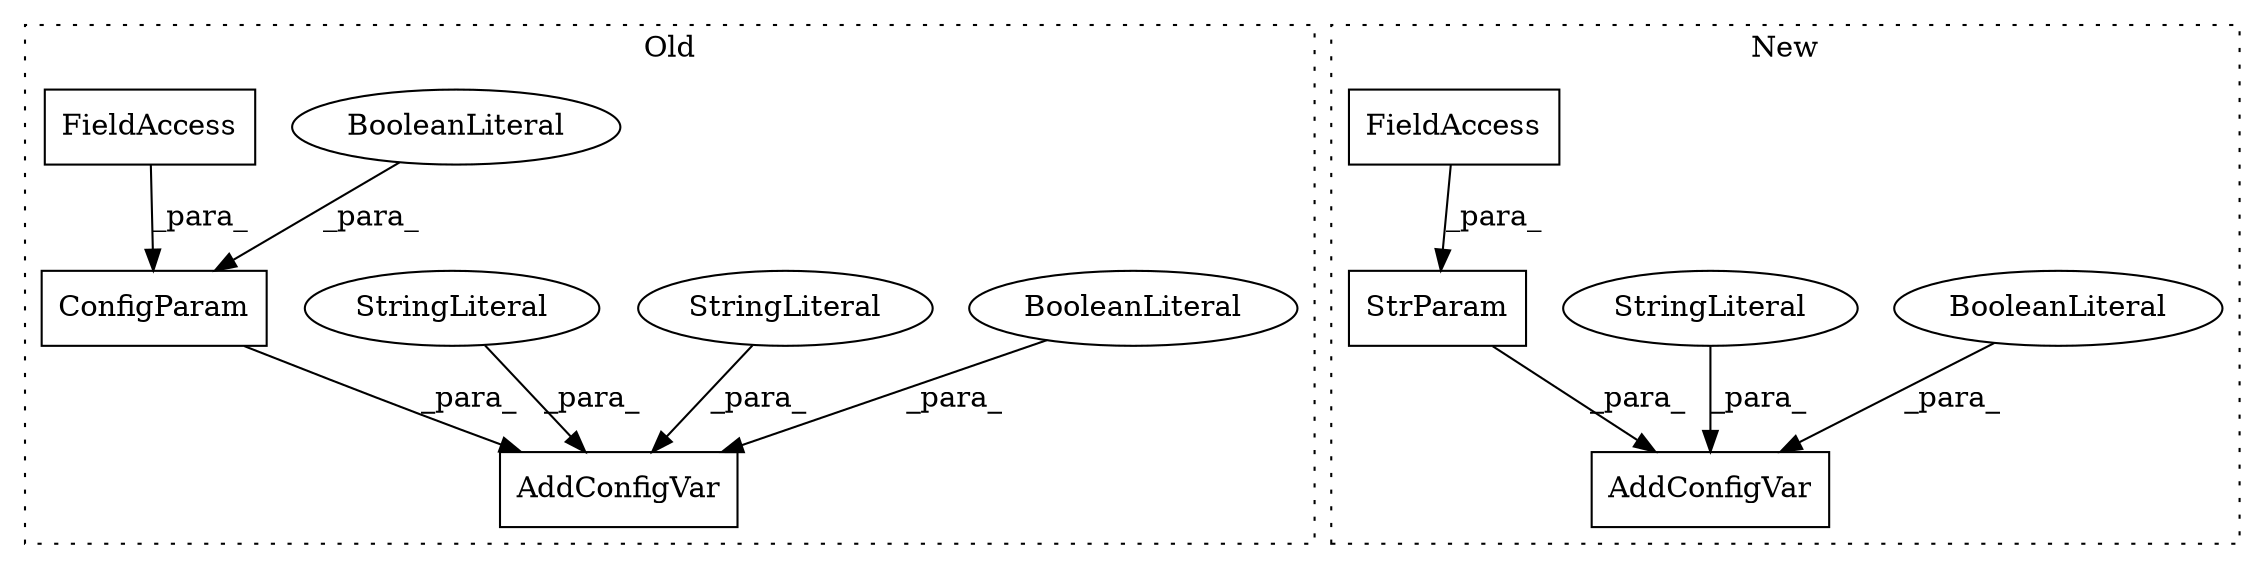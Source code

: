 digraph G {
subgraph cluster0 {
1 [label="AddConfigVar" a="32" s="53548,53709" l="13,1" shape="box"];
3 [label="BooleanLiteral" a="9" s="53704" l="5" shape="ellipse"];
6 [label="StringLiteral" a="45" s="53579" l="58" shape="ellipse"];
7 [label="StringLiteral" a="45" s="53561" l="17" shape="ellipse"];
9 [label="ConfigParam" a="32" s="53638,53702" l="12,1" shape="box"];
11 [label="BooleanLiteral" a="9" s="53697" l="5" shape="ellipse"];
12 [label="FieldAccess" a="22" s="53650" l="23" shape="box"];
label = "Old";
style="dotted";
}
subgraph cluster1 {
2 [label="AddConfigVar" a="32" s="51374,51758" l="13,1" shape="box"];
4 [label="BooleanLiteral" a="9" s="51753" l="5" shape="ellipse"];
5 [label="StringLiteral" a="45" s="51387" l="19" shape="ellipse"];
8 [label="StrParam" a="32" s="51711,51751" l="9,1" shape="box"];
10 [label="FieldAccess" a="22" s="51720" l="25" shape="box"];
label = "New";
style="dotted";
}
3 -> 1 [label="_para_"];
4 -> 2 [label="_para_"];
5 -> 2 [label="_para_"];
6 -> 1 [label="_para_"];
7 -> 1 [label="_para_"];
8 -> 2 [label="_para_"];
9 -> 1 [label="_para_"];
10 -> 8 [label="_para_"];
11 -> 9 [label="_para_"];
12 -> 9 [label="_para_"];
}